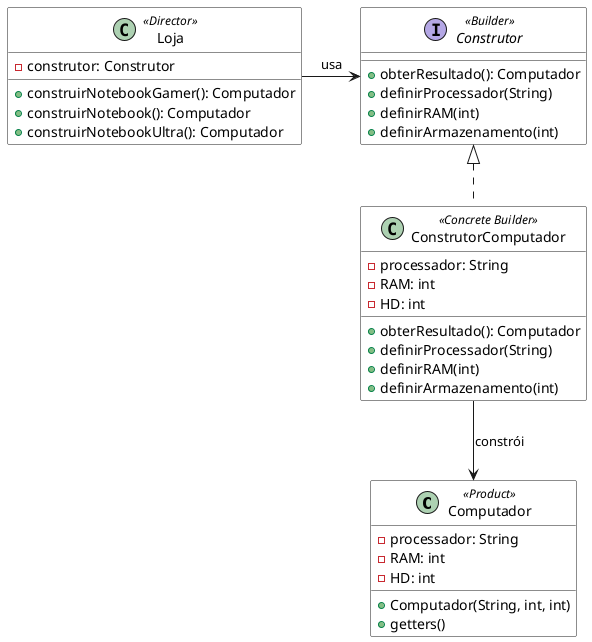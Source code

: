 @startuml
skinparam ClassBackgroundColor white
class Computador <<Product>>{
    - processador: String
    - RAM: int
    - HD: int
    + Computador(String, int, int)
    + getters()
}

interface Construtor << Builder >>{
    + obterResultado(): Computador
    + definirProcessador(String)
    + definirRAM(int)
    + definirArmazenamento(int)
}

class ConstrutorComputador <<Concrete Builder>> implements Construtor {
    - processador: String
    - RAM: int
    - HD: int
    + obterResultado(): Computador
    + definirProcessador(String)
    + definirRAM(int)
    + definirArmazenamento(int)
}

class Loja << Director >> {
    - construtor: Construtor
    + construirNotebookGamer(): Computador
    + construirNotebook(): Computador
    + construirNotebookUltra(): Computador
}

Loja -right-> Construtor : usa
ConstrutorComputador --> Computador : constrói
@enduml